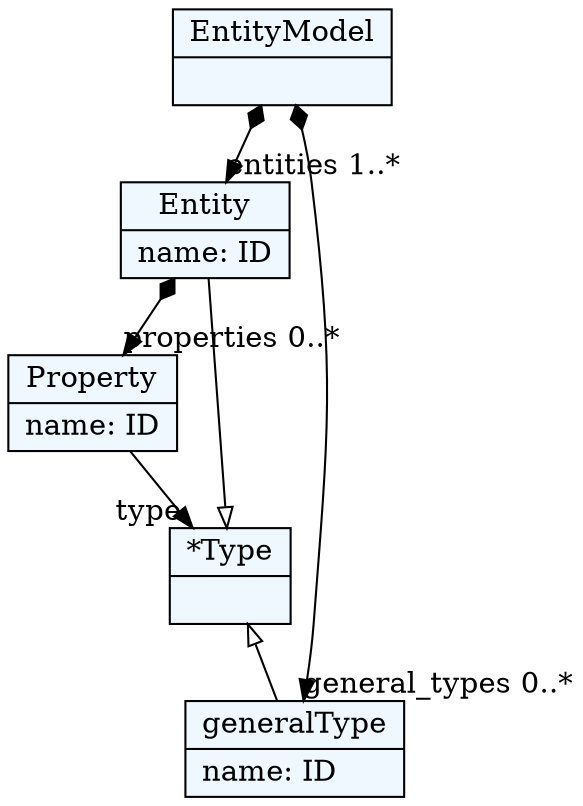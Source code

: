 
    digraph textX {
    fontname = "Bitstream Vera Sans"
    fontsize = 8
    node[
        shape=record,
        style=filled,
        fillcolor=aliceblue
    ]
    nodesep = 0.3
    edge[dir=black,arrowtail=empty]


35255880[ label="{EntityModel|}"]

38239848[ label="{Entity|name: ID\l}"]

38327208[ label="{Property|name: ID\l}"]

38332152[ label="{*Type|}"]

38337096[ label="{generalType|name: ID\l}"]



35255880 -> 38337096[arrowtail=diamond, dir=both, headlabel="general_types 0..*"]
35255880 -> 38239848[arrowtail=diamond, dir=both, headlabel="entities 1..*"]
38239848 -> 38327208[arrowtail=diamond, dir=both, headlabel="properties 0..*"]
38327208 -> 38332152[headlabel="type "]
38332152 -> 38239848 [dir=back]
38332152 -> 38337096 [dir=back]

}
